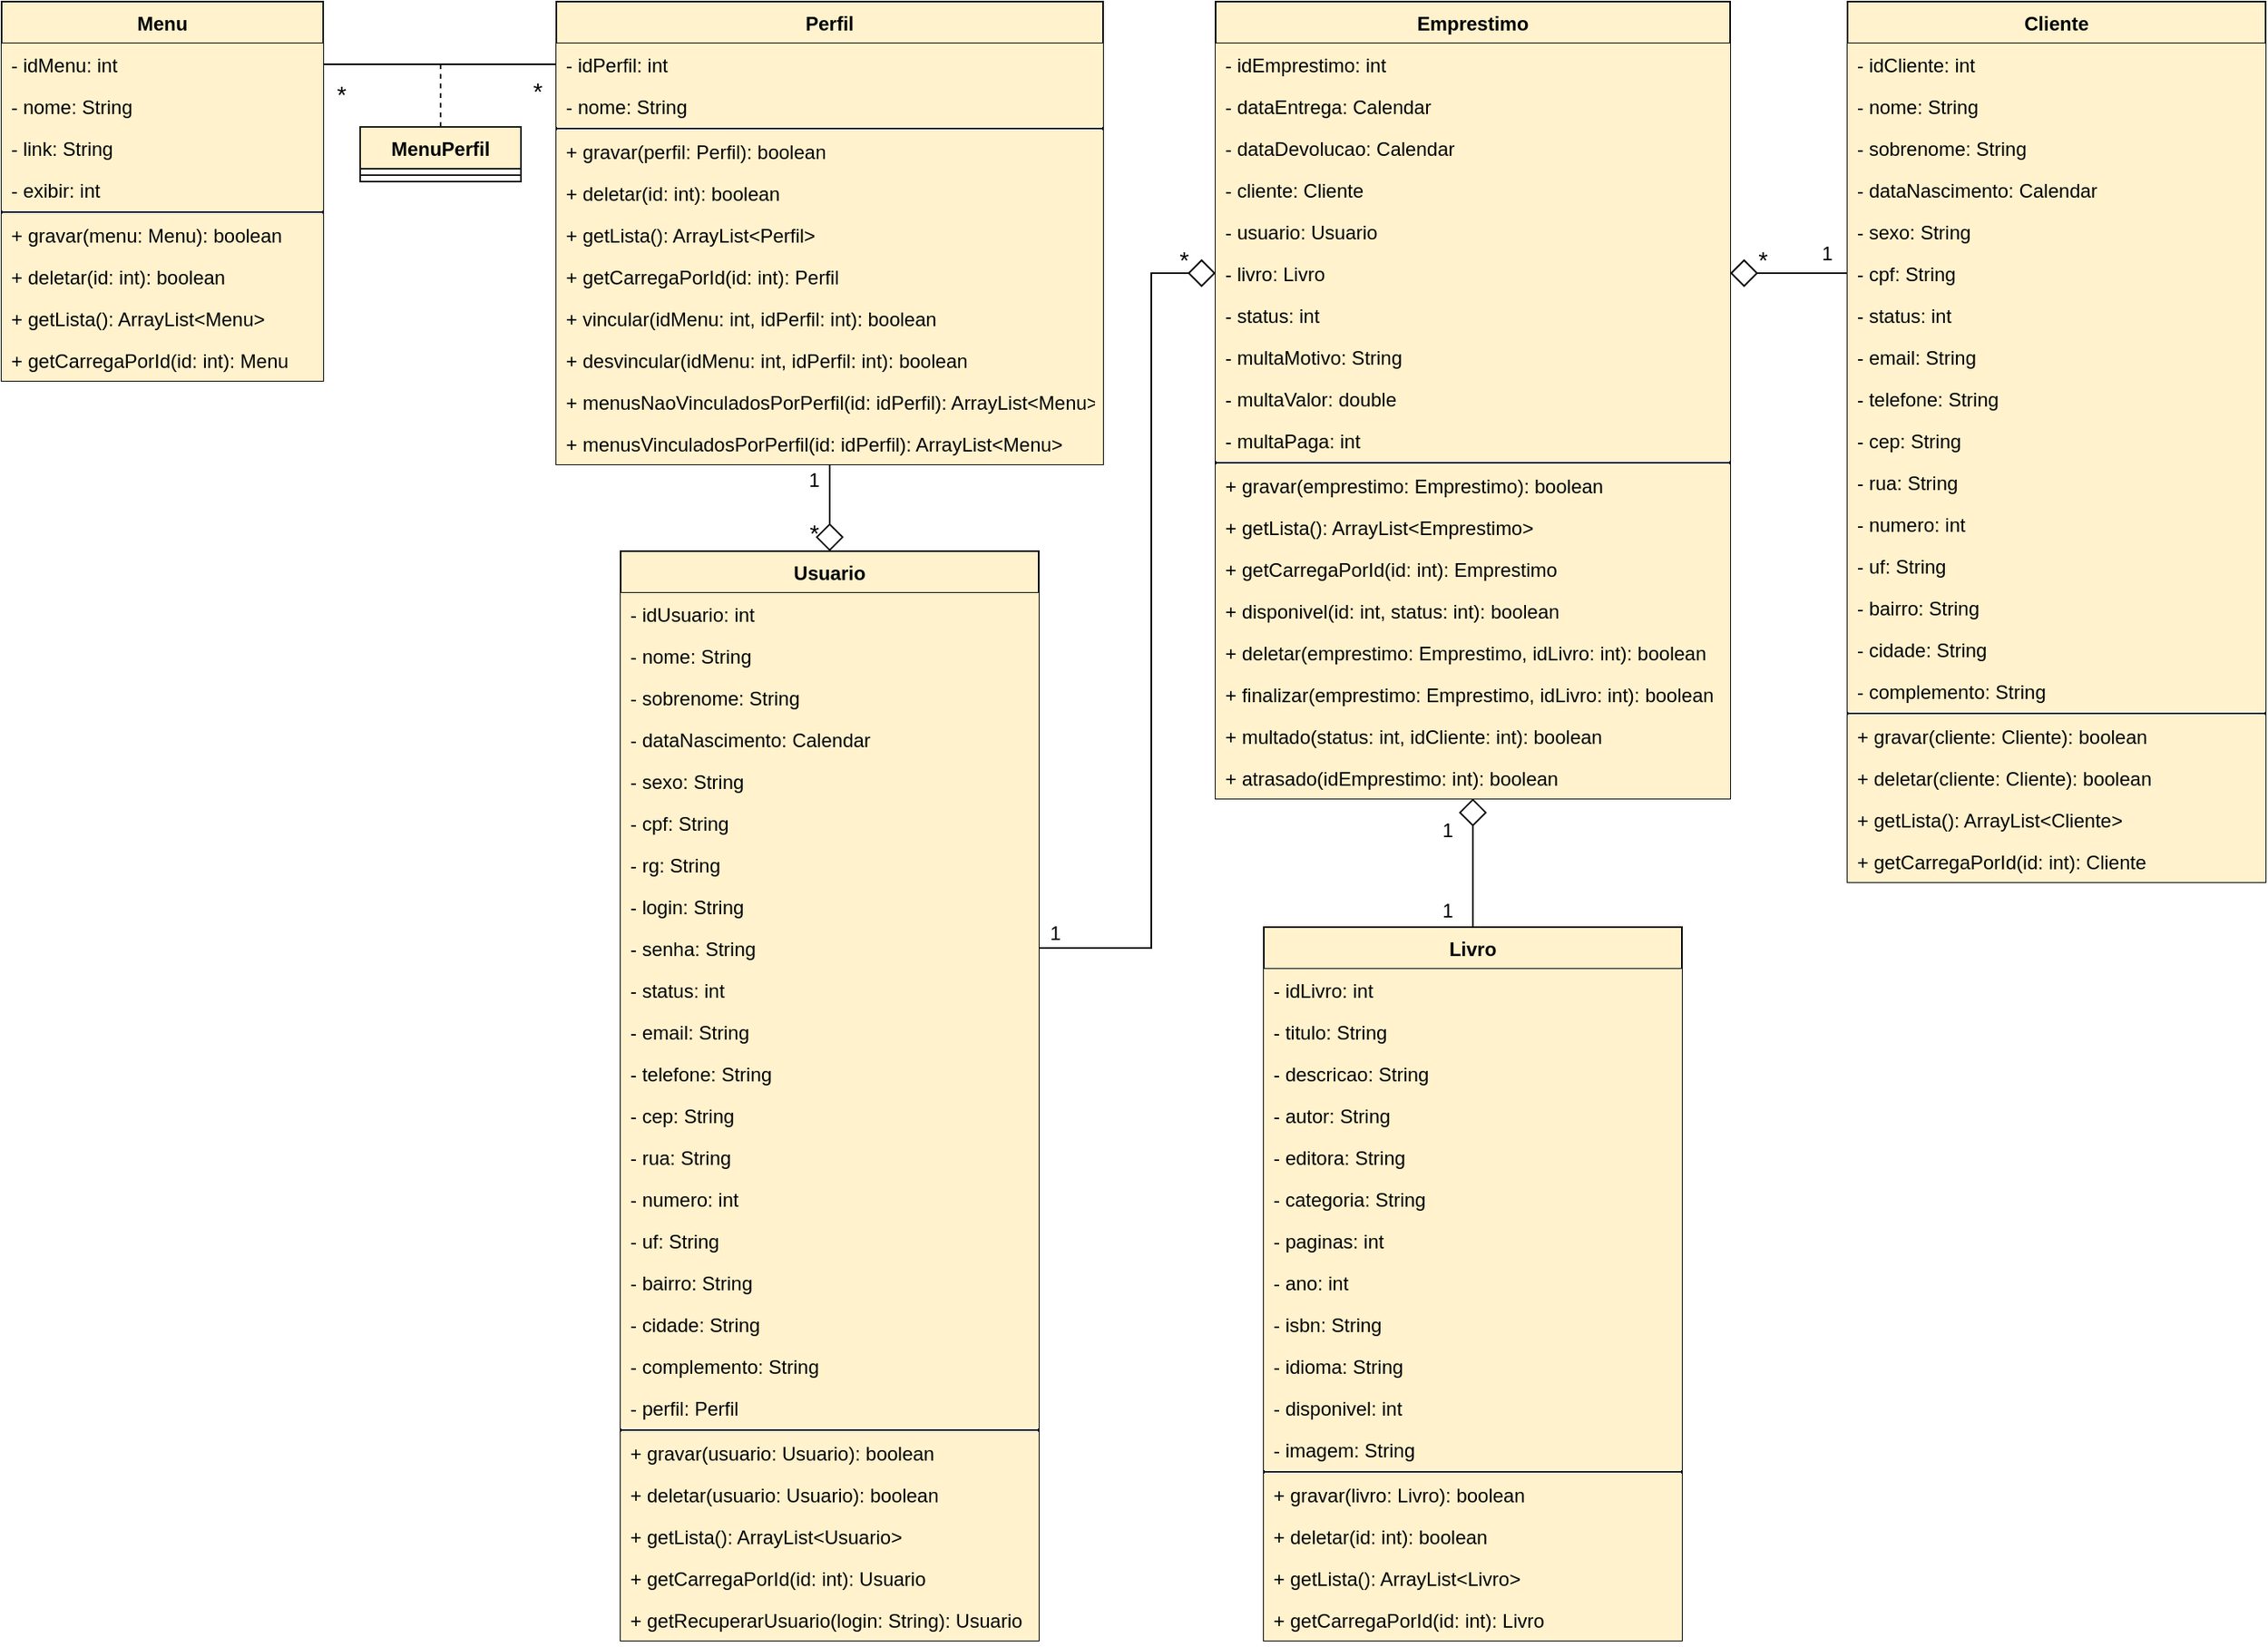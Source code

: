 <mxfile version="14.7.6" type="device"><diagram id="zGUHwXxBTInezxH6ZEao" name="Page-1"><mxGraphModel dx="2180" dy="1238" grid="1" gridSize="10" guides="1" tooltips="1" connect="1" arrows="1" fold="1" page="1" pageScale="1" pageWidth="850" pageHeight="1100" math="0" shadow="0"><root><mxCell id="0"/><mxCell id="1" parent="0"/><mxCell id="yDFaIZ1b3xuCZFv4dWu3-1" style="edgeStyle=orthogonalEdgeStyle;rounded=0;orthogonalLoop=1;jettySize=auto;html=1;exitX=0.5;exitY=1;exitDx=0;exitDy=0;entryX=0.5;entryY=0;entryDx=0;entryDy=0;endArrow=diamond;endFill=0;endSize=15;" edge="1" parent="1" source="yDFaIZ1b3xuCZFv4dWu3-2" target="yDFaIZ1b3xuCZFv4dWu3-20"><mxGeometry relative="1" as="geometry"/></mxCell><mxCell id="yDFaIZ1b3xuCZFv4dWu3-2" value="Perfil" style="swimlane;fontStyle=1;align=center;verticalAlign=top;childLayout=stackLayout;horizontal=1;startSize=26;horizontalStack=0;resizeParent=1;resizeParentMax=0;resizeLast=0;collapsible=1;marginBottom=0;swimlaneFillColor=none;strokeWidth=1;fillColor=#fff2cc;" vertex="1" parent="1"><mxGeometry x="400" y="80" width="340" height="288" as="geometry"><mxRectangle x="200" y="140" width="60" height="26" as="alternateBounds"/></mxGeometry></mxCell><mxCell id="yDFaIZ1b3xuCZFv4dWu3-3" value="- idPerfil: int&#xA;" style="text;align=left;verticalAlign=top;spacingLeft=4;spacingRight=4;overflow=hidden;rotatable=0;points=[[0,0.5],[1,0.5]];portConstraint=eastwest;fillColor=#fff2cc;" vertex="1" parent="yDFaIZ1b3xuCZFv4dWu3-2"><mxGeometry y="26" width="340" height="26" as="geometry"/></mxCell><mxCell id="yDFaIZ1b3xuCZFv4dWu3-4" value="- nome: String&#xA;" style="text;align=left;verticalAlign=top;spacingLeft=4;spacingRight=4;overflow=hidden;rotatable=0;points=[[0,0.5],[1,0.5]];portConstraint=eastwest;fillColor=#fff2cc;" vertex="1" parent="yDFaIZ1b3xuCZFv4dWu3-2"><mxGeometry y="52" width="340" height="26" as="geometry"/></mxCell><mxCell id="yDFaIZ1b3xuCZFv4dWu3-5" value="" style="line;strokeWidth=1;align=left;verticalAlign=middle;spacingTop=-1;spacingLeft=3;spacingRight=3;rotatable=0;labelPosition=right;points=[];portConstraint=eastwest;noLabel=0;portConstraintRotation=0;fillColor=none;strokeColor=#1A1A1A;" vertex="1" parent="yDFaIZ1b3xuCZFv4dWu3-2"><mxGeometry y="78" width="340" height="2" as="geometry"/></mxCell><mxCell id="yDFaIZ1b3xuCZFv4dWu3-6" value="+ gravar(perfil: Perfil): boolean" style="text;align=left;verticalAlign=top;spacingLeft=4;spacingRight=4;overflow=hidden;rotatable=0;points=[[0,0.5],[1,0.5]];portConstraint=eastwest;fillColor=#fff2cc;" vertex="1" parent="yDFaIZ1b3xuCZFv4dWu3-2"><mxGeometry y="80" width="340" height="26" as="geometry"/></mxCell><mxCell id="yDFaIZ1b3xuCZFv4dWu3-7" value="+ deletar(id: int): boolean" style="text;align=left;verticalAlign=top;spacingLeft=4;spacingRight=4;overflow=hidden;rotatable=0;points=[[0,0.5],[1,0.5]];portConstraint=eastwest;fillColor=#fff2cc;" vertex="1" parent="yDFaIZ1b3xuCZFv4dWu3-2"><mxGeometry y="106" width="340" height="26" as="geometry"/></mxCell><mxCell id="yDFaIZ1b3xuCZFv4dWu3-8" value="+ getLista(): ArrayList&lt;Perfil&gt;" style="text;align=left;verticalAlign=top;spacingLeft=4;spacingRight=4;overflow=hidden;rotatable=0;points=[[0,0.5],[1,0.5]];portConstraint=eastwest;fillColor=#fff2cc;" vertex="1" parent="yDFaIZ1b3xuCZFv4dWu3-2"><mxGeometry y="132" width="340" height="26" as="geometry"/></mxCell><mxCell id="yDFaIZ1b3xuCZFv4dWu3-9" value="+ getCarregaPorId(id: int): Perfil" style="text;align=left;verticalAlign=top;spacingLeft=4;spacingRight=4;overflow=hidden;rotatable=0;points=[[0,0.5],[1,0.5]];portConstraint=eastwest;fillColor=#fff2cc;" vertex="1" parent="yDFaIZ1b3xuCZFv4dWu3-2"><mxGeometry y="158" width="340" height="26" as="geometry"/></mxCell><mxCell id="yDFaIZ1b3xuCZFv4dWu3-126" value="+ vincular(idMenu: int, idPerfil: int): boolean" style="text;align=left;verticalAlign=top;spacingLeft=4;spacingRight=4;overflow=hidden;rotatable=0;points=[[0,0.5],[1,0.5]];portConstraint=eastwest;fillColor=#fff2cc;" vertex="1" parent="yDFaIZ1b3xuCZFv4dWu3-2"><mxGeometry y="184" width="340" height="26" as="geometry"/></mxCell><mxCell id="yDFaIZ1b3xuCZFv4dWu3-127" value="+ desvincular(idMenu: int, idPerfil: int): boolean" style="text;align=left;verticalAlign=top;spacingLeft=4;spacingRight=4;overflow=hidden;rotatable=0;points=[[0,0.5],[1,0.5]];portConstraint=eastwest;fillColor=#fff2cc;" vertex="1" parent="yDFaIZ1b3xuCZFv4dWu3-2"><mxGeometry y="210" width="340" height="26" as="geometry"/></mxCell><mxCell id="yDFaIZ1b3xuCZFv4dWu3-125" value="+ menusNaoVinculadosPorPerfil(id: idPerfil): ArrayList&lt;Menu&gt;" style="text;align=left;verticalAlign=top;spacingLeft=4;spacingRight=4;overflow=hidden;rotatable=0;points=[[0,0.5],[1,0.5]];portConstraint=eastwest;fillColor=#fff2cc;" vertex="1" parent="yDFaIZ1b3xuCZFv4dWu3-2"><mxGeometry y="236" width="340" height="26" as="geometry"/></mxCell><mxCell id="yDFaIZ1b3xuCZFv4dWu3-124" value="+ menusVinculadosPorPerfil(id: idPerfil): ArrayList&lt;Menu&gt;" style="text;align=left;verticalAlign=top;spacingLeft=4;spacingRight=4;overflow=hidden;rotatable=0;points=[[0,0.5],[1,0.5]];portConstraint=eastwest;fillColor=#fff2cc;" vertex="1" parent="yDFaIZ1b3xuCZFv4dWu3-2"><mxGeometry y="262" width="340" height="26" as="geometry"/></mxCell><mxCell id="yDFaIZ1b3xuCZFv4dWu3-10" value="Menu" style="swimlane;fontStyle=1;align=center;verticalAlign=top;childLayout=stackLayout;horizontal=1;startSize=26;horizontalStack=0;resizeParent=1;resizeParentMax=0;resizeLast=0;collapsible=1;marginBottom=0;swimlaneFillColor=none;strokeWidth=1;fillColor=#fff2cc;" vertex="1" parent="1"><mxGeometry x="55" y="80" width="200" height="236" as="geometry"><mxRectangle x="200" y="140" width="60" height="26" as="alternateBounds"/></mxGeometry></mxCell><mxCell id="yDFaIZ1b3xuCZFv4dWu3-11" value="- idMenu: int&#xA;" style="text;align=left;verticalAlign=top;spacingLeft=4;spacingRight=4;overflow=hidden;rotatable=0;points=[[0,0.5],[1,0.5]];portConstraint=eastwest;fillColor=#fff2cc;" vertex="1" parent="yDFaIZ1b3xuCZFv4dWu3-10"><mxGeometry y="26" width="200" height="26" as="geometry"/></mxCell><mxCell id="yDFaIZ1b3xuCZFv4dWu3-12" value="- nome: String&#xA;" style="text;align=left;verticalAlign=top;spacingLeft=4;spacingRight=4;overflow=hidden;rotatable=0;points=[[0,0.5],[1,0.5]];portConstraint=eastwest;fillColor=#fff2cc;" vertex="1" parent="yDFaIZ1b3xuCZFv4dWu3-10"><mxGeometry y="52" width="200" height="26" as="geometry"/></mxCell><mxCell id="yDFaIZ1b3xuCZFv4dWu3-13" value="- link: String&#xA;" style="text;align=left;verticalAlign=top;spacingLeft=4;spacingRight=4;overflow=hidden;rotatable=0;points=[[0,0.5],[1,0.5]];portConstraint=eastwest;fillColor=#fff2cc;" vertex="1" parent="yDFaIZ1b3xuCZFv4dWu3-10"><mxGeometry y="78" width="200" height="26" as="geometry"/></mxCell><mxCell id="yDFaIZ1b3xuCZFv4dWu3-14" value="- exibir: int&#xA;" style="text;align=left;verticalAlign=top;spacingLeft=4;spacingRight=4;overflow=hidden;rotatable=0;points=[[0,0.5],[1,0.5]];portConstraint=eastwest;fillColor=#fff2cc;" vertex="1" parent="yDFaIZ1b3xuCZFv4dWu3-10"><mxGeometry y="104" width="200" height="26" as="geometry"/></mxCell><mxCell id="yDFaIZ1b3xuCZFv4dWu3-15" value="" style="line;strokeWidth=1;align=left;verticalAlign=middle;spacingTop=-1;spacingLeft=3;spacingRight=3;rotatable=0;labelPosition=right;points=[];portConstraint=eastwest;noLabel=0;portConstraintRotation=0;fillColor=none;strokeColor=#1A1A1A;" vertex="1" parent="yDFaIZ1b3xuCZFv4dWu3-10"><mxGeometry y="130" width="200" height="2" as="geometry"/></mxCell><mxCell id="yDFaIZ1b3xuCZFv4dWu3-16" value="+ gravar(menu: Menu): boolean" style="text;align=left;verticalAlign=top;spacingLeft=4;spacingRight=4;overflow=hidden;rotatable=0;points=[[0,0.5],[1,0.5]];portConstraint=eastwest;fillColor=#fff2cc;" vertex="1" parent="yDFaIZ1b3xuCZFv4dWu3-10"><mxGeometry y="132" width="200" height="26" as="geometry"/></mxCell><mxCell id="yDFaIZ1b3xuCZFv4dWu3-17" value="+ deletar(id: int): boolean" style="text;align=left;verticalAlign=top;spacingLeft=4;spacingRight=4;overflow=hidden;rotatable=0;points=[[0,0.5],[1,0.5]];portConstraint=eastwest;fillColor=#fff2cc;" vertex="1" parent="yDFaIZ1b3xuCZFv4dWu3-10"><mxGeometry y="158" width="200" height="26" as="geometry"/></mxCell><mxCell id="yDFaIZ1b3xuCZFv4dWu3-18" value="+ getLista(): ArrayList&lt;Menu&gt;" style="text;align=left;verticalAlign=top;spacingLeft=4;spacingRight=4;overflow=hidden;rotatable=0;points=[[0,0.5],[1,0.5]];portConstraint=eastwest;fillColor=#fff2cc;" vertex="1" parent="yDFaIZ1b3xuCZFv4dWu3-10"><mxGeometry y="184" width="200" height="26" as="geometry"/></mxCell><mxCell id="yDFaIZ1b3xuCZFv4dWu3-19" value="+ getCarregaPorId(id: int): Menu" style="text;align=left;verticalAlign=top;spacingLeft=4;spacingRight=4;overflow=hidden;rotatable=0;points=[[0,0.5],[1,0.5]];portConstraint=eastwest;fillColor=#fff2cc;" vertex="1" parent="yDFaIZ1b3xuCZFv4dWu3-10"><mxGeometry y="210" width="200" height="26" as="geometry"/></mxCell><mxCell id="yDFaIZ1b3xuCZFv4dWu3-20" value="Usuario" style="swimlane;fontStyle=1;align=center;verticalAlign=top;childLayout=stackLayout;horizontal=1;startSize=26;horizontalStack=0;resizeParent=1;resizeParentMax=0;resizeLast=0;collapsible=1;marginBottom=0;swimlaneFillColor=none;strokeWidth=1;fillColor=#fff2cc;" vertex="1" parent="1"><mxGeometry x="440" y="422" width="260" height="678" as="geometry"><mxRectangle x="200" y="140" width="60" height="26" as="alternateBounds"/></mxGeometry></mxCell><mxCell id="yDFaIZ1b3xuCZFv4dWu3-21" value="- idUsuario: int&#xA;" style="text;align=left;verticalAlign=top;spacingLeft=4;spacingRight=4;overflow=hidden;rotatable=0;points=[[0,0.5],[1,0.5]];portConstraint=eastwest;fillColor=#fff2cc;" vertex="1" parent="yDFaIZ1b3xuCZFv4dWu3-20"><mxGeometry y="26" width="260" height="26" as="geometry"/></mxCell><mxCell id="yDFaIZ1b3xuCZFv4dWu3-22" value="- nome: String&#xA;" style="text;align=left;verticalAlign=top;spacingLeft=4;spacingRight=4;overflow=hidden;rotatable=0;points=[[0,0.5],[1,0.5]];portConstraint=eastwest;fillColor=#fff2cc;" vertex="1" parent="yDFaIZ1b3xuCZFv4dWu3-20"><mxGeometry y="52" width="260" height="26" as="geometry"/></mxCell><mxCell id="yDFaIZ1b3xuCZFv4dWu3-23" value="- sobrenome: String&#xA;" style="text;align=left;verticalAlign=top;spacingLeft=4;spacingRight=4;overflow=hidden;rotatable=0;points=[[0,0.5],[1,0.5]];portConstraint=eastwest;fillColor=#fff2cc;" vertex="1" parent="yDFaIZ1b3xuCZFv4dWu3-20"><mxGeometry y="78" width="260" height="26" as="geometry"/></mxCell><mxCell id="yDFaIZ1b3xuCZFv4dWu3-24" value="- dataNascimento: Calendar&#xA;" style="text;align=left;verticalAlign=top;spacingLeft=4;spacingRight=4;overflow=hidden;rotatable=0;points=[[0,0.5],[1,0.5]];portConstraint=eastwest;fillColor=#fff2cc;" vertex="1" parent="yDFaIZ1b3xuCZFv4dWu3-20"><mxGeometry y="104" width="260" height="26" as="geometry"/></mxCell><mxCell id="yDFaIZ1b3xuCZFv4dWu3-25" value="- sexo: String&#xA;" style="text;align=left;verticalAlign=top;spacingLeft=4;spacingRight=4;overflow=hidden;rotatable=0;points=[[0,0.5],[1,0.5]];portConstraint=eastwest;fillColor=#fff2cc;" vertex="1" parent="yDFaIZ1b3xuCZFv4dWu3-20"><mxGeometry y="130" width="260" height="26" as="geometry"/></mxCell><mxCell id="yDFaIZ1b3xuCZFv4dWu3-26" value="- cpf: String&#xA;" style="text;align=left;verticalAlign=top;spacingLeft=4;spacingRight=4;overflow=hidden;rotatable=0;points=[[0,0.5],[1,0.5]];portConstraint=eastwest;fillColor=#fff2cc;" vertex="1" parent="yDFaIZ1b3xuCZFv4dWu3-20"><mxGeometry y="156" width="260" height="26" as="geometry"/></mxCell><mxCell id="yDFaIZ1b3xuCZFv4dWu3-27" value="- rg: String&#xA;" style="text;align=left;verticalAlign=top;spacingLeft=4;spacingRight=4;overflow=hidden;rotatable=0;points=[[0,0.5],[1,0.5]];portConstraint=eastwest;fillColor=#fff2cc;" vertex="1" parent="yDFaIZ1b3xuCZFv4dWu3-20"><mxGeometry y="182" width="260" height="26" as="geometry"/></mxCell><mxCell id="yDFaIZ1b3xuCZFv4dWu3-28" value="- login: String&#xA;" style="text;align=left;verticalAlign=top;spacingLeft=4;spacingRight=4;overflow=hidden;rotatable=0;points=[[0,0.5],[1,0.5]];portConstraint=eastwest;fillColor=#fff2cc;" vertex="1" parent="yDFaIZ1b3xuCZFv4dWu3-20"><mxGeometry y="208" width="260" height="26" as="geometry"/></mxCell><mxCell id="yDFaIZ1b3xuCZFv4dWu3-29" value="- senha: String&#xA;" style="text;align=left;verticalAlign=top;spacingLeft=4;spacingRight=4;overflow=hidden;rotatable=0;points=[[0,0.5],[1,0.5]];portConstraint=eastwest;fillColor=#fff2cc;" vertex="1" parent="yDFaIZ1b3xuCZFv4dWu3-20"><mxGeometry y="234" width="260" height="26" as="geometry"/></mxCell><mxCell id="yDFaIZ1b3xuCZFv4dWu3-30" value="- status: int&#xA;" style="text;align=left;verticalAlign=top;spacingLeft=4;spacingRight=4;overflow=hidden;rotatable=0;points=[[0,0.5],[1,0.5]];portConstraint=eastwest;fillColor=#fff2cc;" vertex="1" parent="yDFaIZ1b3xuCZFv4dWu3-20"><mxGeometry y="260" width="260" height="26" as="geometry"/></mxCell><mxCell id="yDFaIZ1b3xuCZFv4dWu3-31" value="- email: String&#xA;" style="text;align=left;verticalAlign=top;spacingLeft=4;spacingRight=4;overflow=hidden;rotatable=0;points=[[0,0.5],[1,0.5]];portConstraint=eastwest;fillColor=#fff2cc;" vertex="1" parent="yDFaIZ1b3xuCZFv4dWu3-20"><mxGeometry y="286" width="260" height="26" as="geometry"/></mxCell><mxCell id="yDFaIZ1b3xuCZFv4dWu3-32" value="- telefone: String&#xA;" style="text;align=left;verticalAlign=top;spacingLeft=4;spacingRight=4;overflow=hidden;rotatable=0;points=[[0,0.5],[1,0.5]];portConstraint=eastwest;fillColor=#fff2cc;" vertex="1" parent="yDFaIZ1b3xuCZFv4dWu3-20"><mxGeometry y="312" width="260" height="26" as="geometry"/></mxCell><mxCell id="yDFaIZ1b3xuCZFv4dWu3-33" value="- cep: String&#xA;" style="text;align=left;verticalAlign=top;spacingLeft=4;spacingRight=4;overflow=hidden;rotatable=0;points=[[0,0.5],[1,0.5]];portConstraint=eastwest;fillColor=#fff2cc;" vertex="1" parent="yDFaIZ1b3xuCZFv4dWu3-20"><mxGeometry y="338" width="260" height="26" as="geometry"/></mxCell><mxCell id="yDFaIZ1b3xuCZFv4dWu3-34" value="- rua: String&#xA;" style="text;align=left;verticalAlign=top;spacingLeft=4;spacingRight=4;overflow=hidden;rotatable=0;points=[[0,0.5],[1,0.5]];portConstraint=eastwest;fillColor=#fff2cc;" vertex="1" parent="yDFaIZ1b3xuCZFv4dWu3-20"><mxGeometry y="364" width="260" height="26" as="geometry"/></mxCell><mxCell id="yDFaIZ1b3xuCZFv4dWu3-35" value="- numero: int&#xA;" style="text;align=left;verticalAlign=top;spacingLeft=4;spacingRight=4;overflow=hidden;rotatable=0;points=[[0,0.5],[1,0.5]];portConstraint=eastwest;fillColor=#fff2cc;" vertex="1" parent="yDFaIZ1b3xuCZFv4dWu3-20"><mxGeometry y="390" width="260" height="26" as="geometry"/></mxCell><mxCell id="yDFaIZ1b3xuCZFv4dWu3-36" value="- uf: String&#xA;" style="text;align=left;verticalAlign=top;spacingLeft=4;spacingRight=4;overflow=hidden;rotatable=0;points=[[0,0.5],[1,0.5]];portConstraint=eastwest;fillColor=#fff2cc;" vertex="1" parent="yDFaIZ1b3xuCZFv4dWu3-20"><mxGeometry y="416" width="260" height="26" as="geometry"/></mxCell><mxCell id="yDFaIZ1b3xuCZFv4dWu3-37" value="- bairro: String&#xA;" style="text;align=left;verticalAlign=top;spacingLeft=4;spacingRight=4;overflow=hidden;rotatable=0;points=[[0,0.5],[1,0.5]];portConstraint=eastwest;fillColor=#fff2cc;" vertex="1" parent="yDFaIZ1b3xuCZFv4dWu3-20"><mxGeometry y="442" width="260" height="26" as="geometry"/></mxCell><mxCell id="yDFaIZ1b3xuCZFv4dWu3-38" value="- cidade: String&#xA;" style="text;align=left;verticalAlign=top;spacingLeft=4;spacingRight=4;overflow=hidden;rotatable=0;points=[[0,0.5],[1,0.5]];portConstraint=eastwest;fillColor=#fff2cc;" vertex="1" parent="yDFaIZ1b3xuCZFv4dWu3-20"><mxGeometry y="468" width="260" height="26" as="geometry"/></mxCell><mxCell id="yDFaIZ1b3xuCZFv4dWu3-39" value="- complemento: String&#xA;" style="text;align=left;verticalAlign=top;spacingLeft=4;spacingRight=4;overflow=hidden;rotatable=0;points=[[0,0.5],[1,0.5]];portConstraint=eastwest;fillColor=#fff2cc;" vertex="1" parent="yDFaIZ1b3xuCZFv4dWu3-20"><mxGeometry y="494" width="260" height="26" as="geometry"/></mxCell><mxCell id="yDFaIZ1b3xuCZFv4dWu3-40" value="- perfil: Perfil&#xA;" style="text;align=left;verticalAlign=top;spacingLeft=4;spacingRight=4;overflow=hidden;rotatable=0;points=[[0,0.5],[1,0.5]];portConstraint=eastwest;fillColor=#fff2cc;" vertex="1" parent="yDFaIZ1b3xuCZFv4dWu3-20"><mxGeometry y="520" width="260" height="26" as="geometry"/></mxCell><mxCell id="yDFaIZ1b3xuCZFv4dWu3-41" value="" style="line;strokeWidth=1;align=left;verticalAlign=middle;spacingTop=-1;spacingLeft=3;spacingRight=3;rotatable=0;labelPosition=right;points=[];portConstraint=eastwest;noLabel=0;portConstraintRotation=0;fillColor=none;strokeColor=#1A1A1A;" vertex="1" parent="yDFaIZ1b3xuCZFv4dWu3-20"><mxGeometry y="546" width="260" height="2" as="geometry"/></mxCell><mxCell id="yDFaIZ1b3xuCZFv4dWu3-42" value="+ gravar(usuario: Usuario): boolean" style="text;align=left;verticalAlign=top;spacingLeft=4;spacingRight=4;overflow=hidden;rotatable=0;points=[[0,0.5],[1,0.5]];portConstraint=eastwest;fillColor=#fff2cc;" vertex="1" parent="yDFaIZ1b3xuCZFv4dWu3-20"><mxGeometry y="548" width="260" height="26" as="geometry"/></mxCell><mxCell id="yDFaIZ1b3xuCZFv4dWu3-43" value="+ deletar(usuario: Usuario): boolean" style="text;align=left;verticalAlign=top;spacingLeft=4;spacingRight=4;overflow=hidden;rotatable=0;points=[[0,0.5],[1,0.5]];portConstraint=eastwest;fillColor=#fff2cc;" vertex="1" parent="yDFaIZ1b3xuCZFv4dWu3-20"><mxGeometry y="574" width="260" height="26" as="geometry"/></mxCell><mxCell id="yDFaIZ1b3xuCZFv4dWu3-44" value="+ getLista(): ArrayList&lt;Usuario&gt;" style="text;align=left;verticalAlign=top;spacingLeft=4;spacingRight=4;overflow=hidden;rotatable=0;points=[[0,0.5],[1,0.5]];portConstraint=eastwest;fillColor=#fff2cc;" vertex="1" parent="yDFaIZ1b3xuCZFv4dWu3-20"><mxGeometry y="600" width="260" height="26" as="geometry"/></mxCell><mxCell id="yDFaIZ1b3xuCZFv4dWu3-45" value="+ getCarregaPorId(id: int): Usuario" style="text;align=left;verticalAlign=top;spacingLeft=4;spacingRight=4;overflow=hidden;rotatable=0;points=[[0,0.5],[1,0.5]];portConstraint=eastwest;fillColor=#fff2cc;" vertex="1" parent="yDFaIZ1b3xuCZFv4dWu3-20"><mxGeometry y="626" width="260" height="26" as="geometry"/></mxCell><mxCell id="yDFaIZ1b3xuCZFv4dWu3-46" value="+ getRecuperarUsuario(login: String): Usuario" style="text;align=left;verticalAlign=top;spacingLeft=4;spacingRight=4;overflow=hidden;rotatable=0;points=[[0,0.5],[1,0.5]];portConstraint=eastwest;fillColor=#fff2cc;" vertex="1" parent="yDFaIZ1b3xuCZFv4dWu3-20"><mxGeometry y="652" width="260" height="26" as="geometry"/></mxCell><mxCell id="yDFaIZ1b3xuCZFv4dWu3-47" style="edgeStyle=orthogonalEdgeStyle;rounded=0;orthogonalLoop=1;jettySize=auto;html=1;exitX=0.5;exitY=0;exitDx=0;exitDy=0;fontColor=#000000;endArrow=none;endFill=0;strokeWidth=1;dashed=1;" edge="1" parent="1" source="yDFaIZ1b3xuCZFv4dWu3-48"><mxGeometry relative="1" as="geometry"><mxPoint x="328" y="118" as="targetPoint"/><Array as="points"><mxPoint x="328" y="128"/></Array></mxGeometry></mxCell><mxCell id="yDFaIZ1b3xuCZFv4dWu3-48" value="MenuPerfil&#xA;" style="swimlane;fontStyle=1;align=center;verticalAlign=top;childLayout=stackLayout;horizontal=1;startSize=26;horizontalStack=0;resizeParent=1;resizeParentMax=0;resizeLast=0;collapsible=1;marginBottom=0;shadow=0;labelBackgroundColor=none;sketch=0;strokeWidth=1;fillColor=#fff2cc;strokeColor=#1A1A1A;" vertex="1" parent="1"><mxGeometry x="278" y="158" width="100" height="34" as="geometry"/></mxCell><mxCell id="yDFaIZ1b3xuCZFv4dWu3-49" value="" style="line;strokeWidth=1;align=left;verticalAlign=middle;spacingTop=-1;spacingLeft=3;spacingRight=3;rotatable=0;labelPosition=right;points=[];portConstraint=eastwest;fillColor=#fff2cc;labelBackgroundColor=#ffffff;strokeColor=#1A1A1A;" vertex="1" parent="yDFaIZ1b3xuCZFv4dWu3-48"><mxGeometry y="26" width="100" height="8" as="geometry"/></mxCell><mxCell id="yDFaIZ1b3xuCZFv4dWu3-50" value="Cliente" style="swimlane;fontStyle=1;align=center;verticalAlign=top;childLayout=stackLayout;horizontal=1;startSize=26;horizontalStack=0;resizeParent=1;resizeParentMax=0;resizeLast=0;collapsible=1;marginBottom=0;swimlaneFillColor=none;strokeWidth=1;fillColor=#fff2cc;" vertex="1" parent="1"><mxGeometry x="1203" y="80" width="260" height="548" as="geometry"><mxRectangle x="200" y="140" width="60" height="26" as="alternateBounds"/></mxGeometry></mxCell><mxCell id="yDFaIZ1b3xuCZFv4dWu3-51" value="- idCliente: int&#xA;" style="text;align=left;verticalAlign=top;spacingLeft=4;spacingRight=4;overflow=hidden;rotatable=0;points=[[0,0.5],[1,0.5]];portConstraint=eastwest;fillColor=#fff2cc;" vertex="1" parent="yDFaIZ1b3xuCZFv4dWu3-50"><mxGeometry y="26" width="260" height="26" as="geometry"/></mxCell><mxCell id="yDFaIZ1b3xuCZFv4dWu3-52" value="- nome: String&#xA;" style="text;align=left;verticalAlign=top;spacingLeft=4;spacingRight=4;overflow=hidden;rotatable=0;points=[[0,0.5],[1,0.5]];portConstraint=eastwest;fillColor=#fff2cc;" vertex="1" parent="yDFaIZ1b3xuCZFv4dWu3-50"><mxGeometry y="52" width="260" height="26" as="geometry"/></mxCell><mxCell id="yDFaIZ1b3xuCZFv4dWu3-53" value="- sobrenome: String&#xA;" style="text;align=left;verticalAlign=top;spacingLeft=4;spacingRight=4;overflow=hidden;rotatable=0;points=[[0,0.5],[1,0.5]];portConstraint=eastwest;fillColor=#fff2cc;" vertex="1" parent="yDFaIZ1b3xuCZFv4dWu3-50"><mxGeometry y="78" width="260" height="26" as="geometry"/></mxCell><mxCell id="yDFaIZ1b3xuCZFv4dWu3-54" value="- dataNascimento: Calendar&#xA;" style="text;align=left;verticalAlign=top;spacingLeft=4;spacingRight=4;overflow=hidden;rotatable=0;points=[[0,0.5],[1,0.5]];portConstraint=eastwest;fillColor=#fff2cc;" vertex="1" parent="yDFaIZ1b3xuCZFv4dWu3-50"><mxGeometry y="104" width="260" height="26" as="geometry"/></mxCell><mxCell id="yDFaIZ1b3xuCZFv4dWu3-55" value="- sexo: String&#xA;" style="text;align=left;verticalAlign=top;spacingLeft=4;spacingRight=4;overflow=hidden;rotatable=0;points=[[0,0.5],[1,0.5]];portConstraint=eastwest;fillColor=#fff2cc;" vertex="1" parent="yDFaIZ1b3xuCZFv4dWu3-50"><mxGeometry y="130" width="260" height="26" as="geometry"/></mxCell><mxCell id="yDFaIZ1b3xuCZFv4dWu3-56" value="- cpf: String&#xA;" style="text;align=left;verticalAlign=top;spacingLeft=4;spacingRight=4;overflow=hidden;rotatable=0;points=[[0,0.5],[1,0.5]];portConstraint=eastwest;fillColor=#fff2cc;" vertex="1" parent="yDFaIZ1b3xuCZFv4dWu3-50"><mxGeometry y="156" width="260" height="26" as="geometry"/></mxCell><mxCell id="yDFaIZ1b3xuCZFv4dWu3-57" value="- status: int&#xA;" style="text;align=left;verticalAlign=top;spacingLeft=4;spacingRight=4;overflow=hidden;rotatable=0;points=[[0,0.5],[1,0.5]];portConstraint=eastwest;fillColor=#fff2cc;" vertex="1" parent="yDFaIZ1b3xuCZFv4dWu3-50"><mxGeometry y="182" width="260" height="26" as="geometry"/></mxCell><mxCell id="yDFaIZ1b3xuCZFv4dWu3-58" value="- email: String&#xA;" style="text;align=left;verticalAlign=top;spacingLeft=4;spacingRight=4;overflow=hidden;rotatable=0;points=[[0,0.5],[1,0.5]];portConstraint=eastwest;fillColor=#fff2cc;" vertex="1" parent="yDFaIZ1b3xuCZFv4dWu3-50"><mxGeometry y="208" width="260" height="26" as="geometry"/></mxCell><mxCell id="yDFaIZ1b3xuCZFv4dWu3-59" value="- telefone: String&#xA;" style="text;align=left;verticalAlign=top;spacingLeft=4;spacingRight=4;overflow=hidden;rotatable=0;points=[[0,0.5],[1,0.5]];portConstraint=eastwest;fillColor=#fff2cc;" vertex="1" parent="yDFaIZ1b3xuCZFv4dWu3-50"><mxGeometry y="234" width="260" height="26" as="geometry"/></mxCell><mxCell id="yDFaIZ1b3xuCZFv4dWu3-60" value="- cep: String&#xA;" style="text;align=left;verticalAlign=top;spacingLeft=4;spacingRight=4;overflow=hidden;rotatable=0;points=[[0,0.5],[1,0.5]];portConstraint=eastwest;fillColor=#fff2cc;" vertex="1" parent="yDFaIZ1b3xuCZFv4dWu3-50"><mxGeometry y="260" width="260" height="26" as="geometry"/></mxCell><mxCell id="yDFaIZ1b3xuCZFv4dWu3-61" value="- rua: String&#xA;" style="text;align=left;verticalAlign=top;spacingLeft=4;spacingRight=4;overflow=hidden;rotatable=0;points=[[0,0.5],[1,0.5]];portConstraint=eastwest;fillColor=#fff2cc;" vertex="1" parent="yDFaIZ1b3xuCZFv4dWu3-50"><mxGeometry y="286" width="260" height="26" as="geometry"/></mxCell><mxCell id="yDFaIZ1b3xuCZFv4dWu3-62" value="- numero: int&#xA;" style="text;align=left;verticalAlign=top;spacingLeft=4;spacingRight=4;overflow=hidden;rotatable=0;points=[[0,0.5],[1,0.5]];portConstraint=eastwest;fillColor=#fff2cc;" vertex="1" parent="yDFaIZ1b3xuCZFv4dWu3-50"><mxGeometry y="312" width="260" height="26" as="geometry"/></mxCell><mxCell id="yDFaIZ1b3xuCZFv4dWu3-63" value="- uf: String&#xA;" style="text;align=left;verticalAlign=top;spacingLeft=4;spacingRight=4;overflow=hidden;rotatable=0;points=[[0,0.5],[1,0.5]];portConstraint=eastwest;fillColor=#fff2cc;" vertex="1" parent="yDFaIZ1b3xuCZFv4dWu3-50"><mxGeometry y="338" width="260" height="26" as="geometry"/></mxCell><mxCell id="yDFaIZ1b3xuCZFv4dWu3-64" value="- bairro: String&#xA;" style="text;align=left;verticalAlign=top;spacingLeft=4;spacingRight=4;overflow=hidden;rotatable=0;points=[[0,0.5],[1,0.5]];portConstraint=eastwest;fillColor=#fff2cc;" vertex="1" parent="yDFaIZ1b3xuCZFv4dWu3-50"><mxGeometry y="364" width="260" height="26" as="geometry"/></mxCell><mxCell id="yDFaIZ1b3xuCZFv4dWu3-65" value="- cidade: String&#xA;" style="text;align=left;verticalAlign=top;spacingLeft=4;spacingRight=4;overflow=hidden;rotatable=0;points=[[0,0.5],[1,0.5]];portConstraint=eastwest;fillColor=#fff2cc;" vertex="1" parent="yDFaIZ1b3xuCZFv4dWu3-50"><mxGeometry y="390" width="260" height="26" as="geometry"/></mxCell><mxCell id="yDFaIZ1b3xuCZFv4dWu3-66" value="- complemento: String&#xA;" style="text;align=left;verticalAlign=top;spacingLeft=4;spacingRight=4;overflow=hidden;rotatable=0;points=[[0,0.5],[1,0.5]];portConstraint=eastwest;fillColor=#fff2cc;" vertex="1" parent="yDFaIZ1b3xuCZFv4dWu3-50"><mxGeometry y="416" width="260" height="26" as="geometry"/></mxCell><mxCell id="yDFaIZ1b3xuCZFv4dWu3-67" value="" style="line;strokeWidth=1;align=left;verticalAlign=middle;spacingTop=-1;spacingLeft=3;spacingRight=3;rotatable=0;labelPosition=right;points=[];portConstraint=eastwest;noLabel=0;portConstraintRotation=0;fillColor=none;strokeColor=#1A1A1A;" vertex="1" parent="yDFaIZ1b3xuCZFv4dWu3-50"><mxGeometry y="442" width="260" height="2" as="geometry"/></mxCell><mxCell id="yDFaIZ1b3xuCZFv4dWu3-68" value="+ gravar(cliente: Cliente): boolean" style="text;align=left;verticalAlign=top;spacingLeft=4;spacingRight=4;overflow=hidden;rotatable=0;points=[[0,0.5],[1,0.5]];portConstraint=eastwest;fillColor=#fff2cc;" vertex="1" parent="yDFaIZ1b3xuCZFv4dWu3-50"><mxGeometry y="444" width="260" height="26" as="geometry"/></mxCell><mxCell id="yDFaIZ1b3xuCZFv4dWu3-69" value="+ deletar(cliente: Cliente): boolean" style="text;align=left;verticalAlign=top;spacingLeft=4;spacingRight=4;overflow=hidden;rotatable=0;points=[[0,0.5],[1,0.5]];portConstraint=eastwest;fillColor=#fff2cc;" vertex="1" parent="yDFaIZ1b3xuCZFv4dWu3-50"><mxGeometry y="470" width="260" height="26" as="geometry"/></mxCell><mxCell id="yDFaIZ1b3xuCZFv4dWu3-70" value="+ getLista(): ArrayList&lt;Cliente&gt;" style="text;align=left;verticalAlign=top;spacingLeft=4;spacingRight=4;overflow=hidden;rotatable=0;points=[[0,0.5],[1,0.5]];portConstraint=eastwest;fillColor=#fff2cc;" vertex="1" parent="yDFaIZ1b3xuCZFv4dWu3-50"><mxGeometry y="496" width="260" height="26" as="geometry"/></mxCell><mxCell id="yDFaIZ1b3xuCZFv4dWu3-71" value="+ getCarregaPorId(id: int): Cliente" style="text;align=left;verticalAlign=top;spacingLeft=4;spacingRight=4;overflow=hidden;rotatable=0;points=[[0,0.5],[1,0.5]];portConstraint=eastwest;fillColor=#fff2cc;" vertex="1" parent="yDFaIZ1b3xuCZFv4dWu3-50"><mxGeometry y="522" width="260" height="26" as="geometry"/></mxCell><mxCell id="yDFaIZ1b3xuCZFv4dWu3-72" style="edgeStyle=orthogonalEdgeStyle;rounded=0;orthogonalLoop=1;jettySize=auto;html=1;exitX=0.5;exitY=0;exitDx=0;exitDy=0;entryX=0.5;entryY=1;entryDx=0;entryDy=0;fontColor=#000000;endArrow=diamond;endFill=0;strokeWidth=1;endSize=15;" edge="1" parent="1" source="yDFaIZ1b3xuCZFv4dWu3-73" target="yDFaIZ1b3xuCZFv4dWu3-91"><mxGeometry relative="1" as="geometry"/></mxCell><mxCell id="yDFaIZ1b3xuCZFv4dWu3-73" value="Livro" style="swimlane;fontStyle=1;align=center;verticalAlign=top;childLayout=stackLayout;horizontal=1;startSize=26;horizontalStack=0;resizeParent=1;resizeParentMax=0;resizeLast=0;collapsible=1;marginBottom=0;swimlaneFillColor=none;strokeWidth=1;fillColor=#fff2cc;" vertex="1" parent="1"><mxGeometry x="840" y="656" width="260" height="444" as="geometry"><mxRectangle x="200" y="140" width="60" height="26" as="alternateBounds"/></mxGeometry></mxCell><mxCell id="yDFaIZ1b3xuCZFv4dWu3-74" value="- idLivro: int&#xA;" style="text;align=left;verticalAlign=top;spacingLeft=4;spacingRight=4;overflow=hidden;rotatable=0;points=[[0,0.5],[1,0.5]];portConstraint=eastwest;fillColor=#fff2cc;" vertex="1" parent="yDFaIZ1b3xuCZFv4dWu3-73"><mxGeometry y="26" width="260" height="26" as="geometry"/></mxCell><mxCell id="yDFaIZ1b3xuCZFv4dWu3-75" value="- titulo: String&#xA;" style="text;align=left;verticalAlign=top;spacingLeft=4;spacingRight=4;overflow=hidden;rotatable=0;points=[[0,0.5],[1,0.5]];portConstraint=eastwest;fillColor=#fff2cc;" vertex="1" parent="yDFaIZ1b3xuCZFv4dWu3-73"><mxGeometry y="52" width="260" height="26" as="geometry"/></mxCell><mxCell id="yDFaIZ1b3xuCZFv4dWu3-76" value="- descricao: String&#xA;" style="text;align=left;verticalAlign=top;spacingLeft=4;spacingRight=4;overflow=hidden;rotatable=0;points=[[0,0.5],[1,0.5]];portConstraint=eastwest;fillColor=#fff2cc;" vertex="1" parent="yDFaIZ1b3xuCZFv4dWu3-73"><mxGeometry y="78" width="260" height="26" as="geometry"/></mxCell><mxCell id="yDFaIZ1b3xuCZFv4dWu3-77" value="- autor: String&#xA;" style="text;align=left;verticalAlign=top;spacingLeft=4;spacingRight=4;overflow=hidden;rotatable=0;points=[[0,0.5],[1,0.5]];portConstraint=eastwest;fillColor=#fff2cc;" vertex="1" parent="yDFaIZ1b3xuCZFv4dWu3-73"><mxGeometry y="104" width="260" height="26" as="geometry"/></mxCell><mxCell id="yDFaIZ1b3xuCZFv4dWu3-78" value="- editora: String&#xA;" style="text;align=left;verticalAlign=top;spacingLeft=4;spacingRight=4;overflow=hidden;rotatable=0;points=[[0,0.5],[1,0.5]];portConstraint=eastwest;fillColor=#fff2cc;" vertex="1" parent="yDFaIZ1b3xuCZFv4dWu3-73"><mxGeometry y="130" width="260" height="26" as="geometry"/></mxCell><mxCell id="yDFaIZ1b3xuCZFv4dWu3-79" value="- categoria: String&#xA;" style="text;align=left;verticalAlign=top;spacingLeft=4;spacingRight=4;overflow=hidden;rotatable=0;points=[[0,0.5],[1,0.5]];portConstraint=eastwest;fillColor=#fff2cc;" vertex="1" parent="yDFaIZ1b3xuCZFv4dWu3-73"><mxGeometry y="156" width="260" height="26" as="geometry"/></mxCell><mxCell id="yDFaIZ1b3xuCZFv4dWu3-80" value="- paginas: int&#xA;" style="text;align=left;verticalAlign=top;spacingLeft=4;spacingRight=4;overflow=hidden;rotatable=0;points=[[0,0.5],[1,0.5]];portConstraint=eastwest;fillColor=#fff2cc;" vertex="1" parent="yDFaIZ1b3xuCZFv4dWu3-73"><mxGeometry y="182" width="260" height="26" as="geometry"/></mxCell><mxCell id="yDFaIZ1b3xuCZFv4dWu3-81" value="- ano: int&#xA;" style="text;align=left;verticalAlign=top;spacingLeft=4;spacingRight=4;overflow=hidden;rotatable=0;points=[[0,0.5],[1,0.5]];portConstraint=eastwest;fillColor=#fff2cc;" vertex="1" parent="yDFaIZ1b3xuCZFv4dWu3-73"><mxGeometry y="208" width="260" height="26" as="geometry"/></mxCell><mxCell id="yDFaIZ1b3xuCZFv4dWu3-82" value="- isbn: String&#xA;" style="text;align=left;verticalAlign=top;spacingLeft=4;spacingRight=4;overflow=hidden;rotatable=0;points=[[0,0.5],[1,0.5]];portConstraint=eastwest;fillColor=#fff2cc;" vertex="1" parent="yDFaIZ1b3xuCZFv4dWu3-73"><mxGeometry y="234" width="260" height="26" as="geometry"/></mxCell><mxCell id="yDFaIZ1b3xuCZFv4dWu3-83" value="- idioma: String&#xA;" style="text;align=left;verticalAlign=top;spacingLeft=4;spacingRight=4;overflow=hidden;rotatable=0;points=[[0,0.5],[1,0.5]];portConstraint=eastwest;fillColor=#fff2cc;" vertex="1" parent="yDFaIZ1b3xuCZFv4dWu3-73"><mxGeometry y="260" width="260" height="26" as="geometry"/></mxCell><mxCell id="yDFaIZ1b3xuCZFv4dWu3-84" value="- disponivel: int&#xA;" style="text;align=left;verticalAlign=top;spacingLeft=4;spacingRight=4;overflow=hidden;rotatable=0;points=[[0,0.5],[1,0.5]];portConstraint=eastwest;fillColor=#fff2cc;" vertex="1" parent="yDFaIZ1b3xuCZFv4dWu3-73"><mxGeometry y="286" width="260" height="26" as="geometry"/></mxCell><mxCell id="yDFaIZ1b3xuCZFv4dWu3-85" value="- imagem: String&#xA;" style="text;align=left;verticalAlign=top;spacingLeft=4;spacingRight=4;overflow=hidden;rotatable=0;points=[[0,0.5],[1,0.5]];portConstraint=eastwest;fillColor=#fff2cc;" vertex="1" parent="yDFaIZ1b3xuCZFv4dWu3-73"><mxGeometry y="312" width="260" height="26" as="geometry"/></mxCell><mxCell id="yDFaIZ1b3xuCZFv4dWu3-86" value="" style="line;strokeWidth=1;align=left;verticalAlign=middle;spacingTop=-1;spacingLeft=3;spacingRight=3;rotatable=0;labelPosition=right;points=[];portConstraint=eastwest;noLabel=0;portConstraintRotation=0;fillColor=none;strokeColor=#1A1A1A;" vertex="1" parent="yDFaIZ1b3xuCZFv4dWu3-73"><mxGeometry y="338" width="260" height="2" as="geometry"/></mxCell><mxCell id="yDFaIZ1b3xuCZFv4dWu3-87" value="+ gravar(livro: Livro): boolean" style="text;align=left;verticalAlign=top;spacingLeft=4;spacingRight=4;overflow=hidden;rotatable=0;points=[[0,0.5],[1,0.5]];portConstraint=eastwest;fillColor=#fff2cc;" vertex="1" parent="yDFaIZ1b3xuCZFv4dWu3-73"><mxGeometry y="340" width="260" height="26" as="geometry"/></mxCell><mxCell id="yDFaIZ1b3xuCZFv4dWu3-88" value="+ deletar(id: int): boolean" style="text;align=left;verticalAlign=top;spacingLeft=4;spacingRight=4;overflow=hidden;rotatable=0;points=[[0,0.5],[1,0.5]];portConstraint=eastwest;fillColor=#fff2cc;" vertex="1" parent="yDFaIZ1b3xuCZFv4dWu3-73"><mxGeometry y="366" width="260" height="26" as="geometry"/></mxCell><mxCell id="yDFaIZ1b3xuCZFv4dWu3-89" value="+ getLista(): ArrayList&lt;Livro&gt;" style="text;align=left;verticalAlign=top;spacingLeft=4;spacingRight=4;overflow=hidden;rotatable=0;points=[[0,0.5],[1,0.5]];portConstraint=eastwest;fillColor=#fff2cc;" vertex="1" parent="yDFaIZ1b3xuCZFv4dWu3-73"><mxGeometry y="392" width="260" height="26" as="geometry"/></mxCell><mxCell id="yDFaIZ1b3xuCZFv4dWu3-90" value="+ getCarregaPorId(id: int): Livro" style="text;align=left;verticalAlign=top;spacingLeft=4;spacingRight=4;overflow=hidden;rotatable=0;points=[[0,0.5],[1,0.5]];portConstraint=eastwest;fillColor=#fff2cc;" vertex="1" parent="yDFaIZ1b3xuCZFv4dWu3-73"><mxGeometry y="418" width="260" height="26" as="geometry"/></mxCell><mxCell id="yDFaIZ1b3xuCZFv4dWu3-91" value="Emprestimo" style="swimlane;fontStyle=1;align=center;verticalAlign=top;childLayout=stackLayout;horizontal=1;startSize=26;horizontalStack=0;resizeParent=1;resizeParentMax=0;resizeLast=0;collapsible=1;marginBottom=0;swimlaneFillColor=none;strokeWidth=1;fillColor=#fff2cc;" vertex="1" parent="1"><mxGeometry x="810" y="80" width="320" height="496" as="geometry"><mxRectangle x="200" y="140" width="60" height="26" as="alternateBounds"/></mxGeometry></mxCell><mxCell id="yDFaIZ1b3xuCZFv4dWu3-92" value="- idEmprestimo: int&#xA;" style="text;align=left;verticalAlign=top;spacingLeft=4;spacingRight=4;overflow=hidden;rotatable=0;points=[[0,0.5],[1,0.5]];portConstraint=eastwest;fillColor=#fff2cc;" vertex="1" parent="yDFaIZ1b3xuCZFv4dWu3-91"><mxGeometry y="26" width="320" height="26" as="geometry"/></mxCell><mxCell id="yDFaIZ1b3xuCZFv4dWu3-93" value="- dataEntrega: Calendar&#xA;" style="text;align=left;verticalAlign=top;spacingLeft=4;spacingRight=4;overflow=hidden;rotatable=0;points=[[0,0.5],[1,0.5]];portConstraint=eastwest;fillColor=#fff2cc;" vertex="1" parent="yDFaIZ1b3xuCZFv4dWu3-91"><mxGeometry y="52" width="320" height="26" as="geometry"/></mxCell><mxCell id="yDFaIZ1b3xuCZFv4dWu3-94" value="- dataDevolucao: Calendar&#xA;" style="text;align=left;verticalAlign=top;spacingLeft=4;spacingRight=4;overflow=hidden;rotatable=0;points=[[0,0.5],[1,0.5]];portConstraint=eastwest;fillColor=#fff2cc;" vertex="1" parent="yDFaIZ1b3xuCZFv4dWu3-91"><mxGeometry y="78" width="320" height="26" as="geometry"/></mxCell><mxCell id="yDFaIZ1b3xuCZFv4dWu3-95" value="- cliente: Cliente&#xA;" style="text;align=left;verticalAlign=top;spacingLeft=4;spacingRight=4;overflow=hidden;rotatable=0;points=[[0,0.5],[1,0.5]];portConstraint=eastwest;fillColor=#fff2cc;" vertex="1" parent="yDFaIZ1b3xuCZFv4dWu3-91"><mxGeometry y="104" width="320" height="26" as="geometry"/></mxCell><mxCell id="yDFaIZ1b3xuCZFv4dWu3-96" value="- usuario: Usuario&#xA;" style="text;align=left;verticalAlign=top;spacingLeft=4;spacingRight=4;overflow=hidden;rotatable=0;points=[[0,0.5],[1,0.5]];portConstraint=eastwest;fillColor=#fff2cc;" vertex="1" parent="yDFaIZ1b3xuCZFv4dWu3-91"><mxGeometry y="130" width="320" height="26" as="geometry"/></mxCell><mxCell id="yDFaIZ1b3xuCZFv4dWu3-97" value="- livro: Livro&#xA;" style="text;align=left;verticalAlign=top;spacingLeft=4;spacingRight=4;overflow=hidden;rotatable=0;points=[[0,0.5],[1,0.5]];portConstraint=eastwest;fillColor=#fff2cc;" vertex="1" parent="yDFaIZ1b3xuCZFv4dWu3-91"><mxGeometry y="156" width="320" height="26" as="geometry"/></mxCell><mxCell id="yDFaIZ1b3xuCZFv4dWu3-98" value="- status: int&#xA;" style="text;align=left;verticalAlign=top;spacingLeft=4;spacingRight=4;overflow=hidden;rotatable=0;points=[[0,0.5],[1,0.5]];portConstraint=eastwest;fillColor=#fff2cc;" vertex="1" parent="yDFaIZ1b3xuCZFv4dWu3-91"><mxGeometry y="182" width="320" height="26" as="geometry"/></mxCell><mxCell id="yDFaIZ1b3xuCZFv4dWu3-99" value="- multaMotivo: String&#xA;" style="text;align=left;verticalAlign=top;spacingLeft=4;spacingRight=4;overflow=hidden;rotatable=0;points=[[0,0.5],[1,0.5]];portConstraint=eastwest;fillColor=#fff2cc;" vertex="1" parent="yDFaIZ1b3xuCZFv4dWu3-91"><mxGeometry y="208" width="320" height="26" as="geometry"/></mxCell><mxCell id="yDFaIZ1b3xuCZFv4dWu3-100" value="- multaValor: double&#xA;" style="text;align=left;verticalAlign=top;spacingLeft=4;spacingRight=4;overflow=hidden;rotatable=0;points=[[0,0.5],[1,0.5]];portConstraint=eastwest;fillColor=#fff2cc;" vertex="1" parent="yDFaIZ1b3xuCZFv4dWu3-91"><mxGeometry y="234" width="320" height="26" as="geometry"/></mxCell><mxCell id="yDFaIZ1b3xuCZFv4dWu3-101" value="- multaPaga: int&#xA;" style="text;align=left;verticalAlign=top;spacingLeft=4;spacingRight=4;overflow=hidden;rotatable=0;points=[[0,0.5],[1,0.5]];portConstraint=eastwest;fillColor=#fff2cc;" vertex="1" parent="yDFaIZ1b3xuCZFv4dWu3-91"><mxGeometry y="260" width="320" height="26" as="geometry"/></mxCell><mxCell id="yDFaIZ1b3xuCZFv4dWu3-102" value="" style="line;strokeWidth=1;align=left;verticalAlign=middle;spacingTop=-1;spacingLeft=3;spacingRight=3;rotatable=0;labelPosition=right;points=[];portConstraint=eastwest;noLabel=0;portConstraintRotation=0;fillColor=none;strokeColor=#1A1A1A;" vertex="1" parent="yDFaIZ1b3xuCZFv4dWu3-91"><mxGeometry y="286" width="320" height="2" as="geometry"/></mxCell><mxCell id="yDFaIZ1b3xuCZFv4dWu3-103" value="+ gravar(emprestimo: Emprestimo): boolean" style="text;align=left;verticalAlign=top;spacingLeft=4;spacingRight=4;overflow=hidden;rotatable=0;points=[[0,0.5],[1,0.5]];portConstraint=eastwest;fillColor=#fff2cc;" vertex="1" parent="yDFaIZ1b3xuCZFv4dWu3-91"><mxGeometry y="288" width="320" height="26" as="geometry"/></mxCell><mxCell id="yDFaIZ1b3xuCZFv4dWu3-104" value="+ getLista(): ArrayList&lt;Emprestimo&gt;" style="text;align=left;verticalAlign=top;spacingLeft=4;spacingRight=4;overflow=hidden;rotatable=0;points=[[0,0.5],[1,0.5]];portConstraint=eastwest;fillColor=#fff2cc;" vertex="1" parent="yDFaIZ1b3xuCZFv4dWu3-91"><mxGeometry y="314" width="320" height="26" as="geometry"/></mxCell><mxCell id="yDFaIZ1b3xuCZFv4dWu3-105" value="+ getCarregaPorId(id: int): Emprestimo" style="text;align=left;verticalAlign=top;spacingLeft=4;spacingRight=4;overflow=hidden;rotatable=0;points=[[0,0.5],[1,0.5]];portConstraint=eastwest;fillColor=#fff2cc;" vertex="1" parent="yDFaIZ1b3xuCZFv4dWu3-91"><mxGeometry y="340" width="320" height="26" as="geometry"/></mxCell><mxCell id="yDFaIZ1b3xuCZFv4dWu3-106" value="+ disponivel(id: int, status: int): boolean" style="text;align=left;verticalAlign=top;spacingLeft=4;spacingRight=4;overflow=hidden;rotatable=0;points=[[0,0.5],[1,0.5]];portConstraint=eastwest;fillColor=#fff2cc;" vertex="1" parent="yDFaIZ1b3xuCZFv4dWu3-91"><mxGeometry y="366" width="320" height="26" as="geometry"/></mxCell><mxCell id="yDFaIZ1b3xuCZFv4dWu3-107" value="+ deletar(emprestimo: Emprestimo, idLivro: int): boolean" style="text;align=left;verticalAlign=top;spacingLeft=4;spacingRight=4;overflow=hidden;rotatable=0;points=[[0,0.5],[1,0.5]];portConstraint=eastwest;fillColor=#fff2cc;" vertex="1" parent="yDFaIZ1b3xuCZFv4dWu3-91"><mxGeometry y="392" width="320" height="26" as="geometry"/></mxCell><mxCell id="yDFaIZ1b3xuCZFv4dWu3-122" value="+ finalizar(emprestimo: Emprestimo, idLivro: int): boolean" style="text;align=left;verticalAlign=top;spacingLeft=4;spacingRight=4;overflow=hidden;rotatable=0;points=[[0,0.5],[1,0.5]];portConstraint=eastwest;fillColor=#fff2cc;" vertex="1" parent="yDFaIZ1b3xuCZFv4dWu3-91"><mxGeometry y="418" width="320" height="26" as="geometry"/></mxCell><mxCell id="yDFaIZ1b3xuCZFv4dWu3-108" value="+ multado(status: int, idCliente: int): boolean" style="text;align=left;verticalAlign=top;spacingLeft=4;spacingRight=4;overflow=hidden;rotatable=0;points=[[0,0.5],[1,0.5]];portConstraint=eastwest;fillColor=#fff2cc;" vertex="1" parent="yDFaIZ1b3xuCZFv4dWu3-91"><mxGeometry y="444" width="320" height="26" as="geometry"/></mxCell><mxCell id="yDFaIZ1b3xuCZFv4dWu3-123" value="+ atrasado(idEmprestimo: int): boolean" style="text;align=left;verticalAlign=top;spacingLeft=4;spacingRight=4;overflow=hidden;rotatable=0;points=[[0,0.5],[1,0.5]];portConstraint=eastwest;fillColor=#fff2cc;" vertex="1" parent="yDFaIZ1b3xuCZFv4dWu3-91"><mxGeometry y="470" width="320" height="26" as="geometry"/></mxCell><mxCell id="yDFaIZ1b3xuCZFv4dWu3-109" style="rounded=0;orthogonalLoop=1;jettySize=auto;html=1;exitX=1;exitY=0.5;exitDx=0;exitDy=0;entryX=0;entryY=0.5;entryDx=0;entryDy=0;fontColor=#000000;endArrow=diamond;endFill=0;strokeWidth=1;edgeStyle=orthogonalEdgeStyle;endSize=15;" edge="1" parent="1" source="yDFaIZ1b3xuCZFv4dWu3-29" target="yDFaIZ1b3xuCZFv4dWu3-97"><mxGeometry relative="1" as="geometry"><Array as="points"><mxPoint x="770" y="669"/><mxPoint x="770" y="249"/></Array></mxGeometry></mxCell><mxCell id="yDFaIZ1b3xuCZFv4dWu3-110" style="edgeStyle=orthogonalEdgeStyle;rounded=0;orthogonalLoop=1;jettySize=auto;html=1;exitX=1;exitY=0.5;exitDx=0;exitDy=0;entryX=0;entryY=0.5;entryDx=0;entryDy=0;endArrow=none;endFill=0;" edge="1" parent="1" source="yDFaIZ1b3xuCZFv4dWu3-11"><mxGeometry relative="1" as="geometry"><mxPoint x="400.0" y="119" as="targetPoint"/></mxGeometry></mxCell><mxCell id="yDFaIZ1b3xuCZFv4dWu3-111" style="edgeStyle=orthogonalEdgeStyle;rounded=0;orthogonalLoop=1;jettySize=auto;html=1;exitX=0;exitY=0.5;exitDx=0;exitDy=0;entryX=1;entryY=0.5;entryDx=0;entryDy=0;endArrow=diamond;endFill=0;endSize=15;" edge="1" parent="1" source="yDFaIZ1b3xuCZFv4dWu3-56" target="yDFaIZ1b3xuCZFv4dWu3-97"><mxGeometry relative="1" as="geometry"/></mxCell><mxCell id="yDFaIZ1b3xuCZFv4dWu3-112" value="1" style="text;html=1;align=center;verticalAlign=middle;resizable=0;points=[];autosize=1;strokeColor=none;" vertex="1" parent="1"><mxGeometry x="550" y="368" width="20" height="20" as="geometry"/></mxCell><mxCell id="yDFaIZ1b3xuCZFv4dWu3-113" value="&lt;font style=&quot;font-size: 15px&quot;&gt;*&lt;/font&gt;" style="text;html=1;align=center;verticalAlign=middle;resizable=0;points=[];autosize=1;strokeColor=none;" vertex="1" parent="1"><mxGeometry x="550" y="400" width="20" height="20" as="geometry"/></mxCell><mxCell id="yDFaIZ1b3xuCZFv4dWu3-114" value="&lt;font style=&quot;font-size: 15px&quot;&gt;*&lt;/font&gt;" style="text;html=1;align=center;verticalAlign=middle;resizable=0;points=[];autosize=1;strokeColor=none;" vertex="1" parent="1"><mxGeometry x="378" y="125" width="20" height="20" as="geometry"/></mxCell><mxCell id="yDFaIZ1b3xuCZFv4dWu3-115" value="&lt;font style=&quot;font-size: 15px&quot;&gt;*&lt;/font&gt;" style="text;html=1;align=center;verticalAlign=middle;resizable=0;points=[];autosize=1;strokeColor=none;" vertex="1" parent="1"><mxGeometry x="256" y="127" width="20" height="20" as="geometry"/></mxCell><mxCell id="yDFaIZ1b3xuCZFv4dWu3-116" value="1" style="text;html=1;align=center;verticalAlign=middle;resizable=0;points=[];autosize=1;strokeColor=none;" vertex="1" parent="1"><mxGeometry x="700" y="650" width="20" height="20" as="geometry"/></mxCell><mxCell id="yDFaIZ1b3xuCZFv4dWu3-117" value="&lt;font style=&quot;font-size: 15px&quot;&gt;*&lt;/font&gt;" style="text;html=1;align=center;verticalAlign=middle;resizable=0;points=[];autosize=1;strokeColor=none;" vertex="1" parent="1"><mxGeometry x="780" y="230" width="20" height="20" as="geometry"/></mxCell><mxCell id="yDFaIZ1b3xuCZFv4dWu3-118" value="&lt;font style=&quot;font-size: 15px&quot;&gt;*&lt;/font&gt;" style="text;html=1;align=center;verticalAlign=middle;resizable=0;points=[];autosize=1;strokeColor=none;" vertex="1" parent="1"><mxGeometry x="1140" y="230" width="20" height="20" as="geometry"/></mxCell><mxCell id="yDFaIZ1b3xuCZFv4dWu3-119" value="1" style="text;html=1;align=center;verticalAlign=middle;resizable=0;points=[];autosize=1;strokeColor=none;" vertex="1" parent="1"><mxGeometry x="1180" y="227" width="20" height="20" as="geometry"/></mxCell><mxCell id="yDFaIZ1b3xuCZFv4dWu3-120" value="1" style="text;html=1;align=center;verticalAlign=middle;resizable=0;points=[];autosize=1;strokeColor=none;" vertex="1" parent="1"><mxGeometry x="944" y="636" width="20" height="20" as="geometry"/></mxCell><mxCell id="yDFaIZ1b3xuCZFv4dWu3-121" value="1" style="text;html=1;align=center;verticalAlign=middle;resizable=0;points=[];autosize=1;strokeColor=none;" vertex="1" parent="1"><mxGeometry x="944" y="586" width="20" height="20" as="geometry"/></mxCell></root></mxGraphModel></diagram></mxfile>